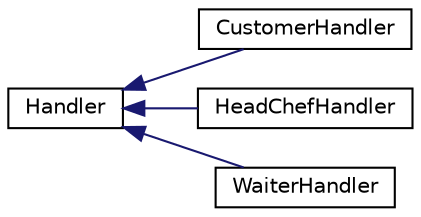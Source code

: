 digraph "Graphical Class Hierarchy"
{
 // LATEX_PDF_SIZE
  edge [fontname="Helvetica",fontsize="10",labelfontname="Helvetica",labelfontsize="10"];
  node [fontname="Helvetica",fontsize="10",shape=record];
  rankdir="LR";
  Node0 [label="Handler",height=0.2,width=0.4,color="black", fillcolor="white", style="filled",URL="$classHandler.html",tooltip=" "];
  Node0 -> Node1 [dir="back",color="midnightblue",fontsize="10",style="solid",fontname="Helvetica"];
  Node1 [label="CustomerHandler",height=0.2,width=0.4,color="black", fillcolor="white", style="filled",URL="$classCustomerHandler.html",tooltip=" "];
  Node0 -> Node2 [dir="back",color="midnightblue",fontsize="10",style="solid",fontname="Helvetica"];
  Node2 [label="HeadChefHandler",height=0.2,width=0.4,color="black", fillcolor="white", style="filled",URL="$classHeadChefHandler.html",tooltip=" "];
  Node0 -> Node3 [dir="back",color="midnightblue",fontsize="10",style="solid",fontname="Helvetica"];
  Node3 [label="WaiterHandler",height=0.2,width=0.4,color="black", fillcolor="white", style="filled",URL="$classWaiterHandler.html",tooltip=" "];
}
